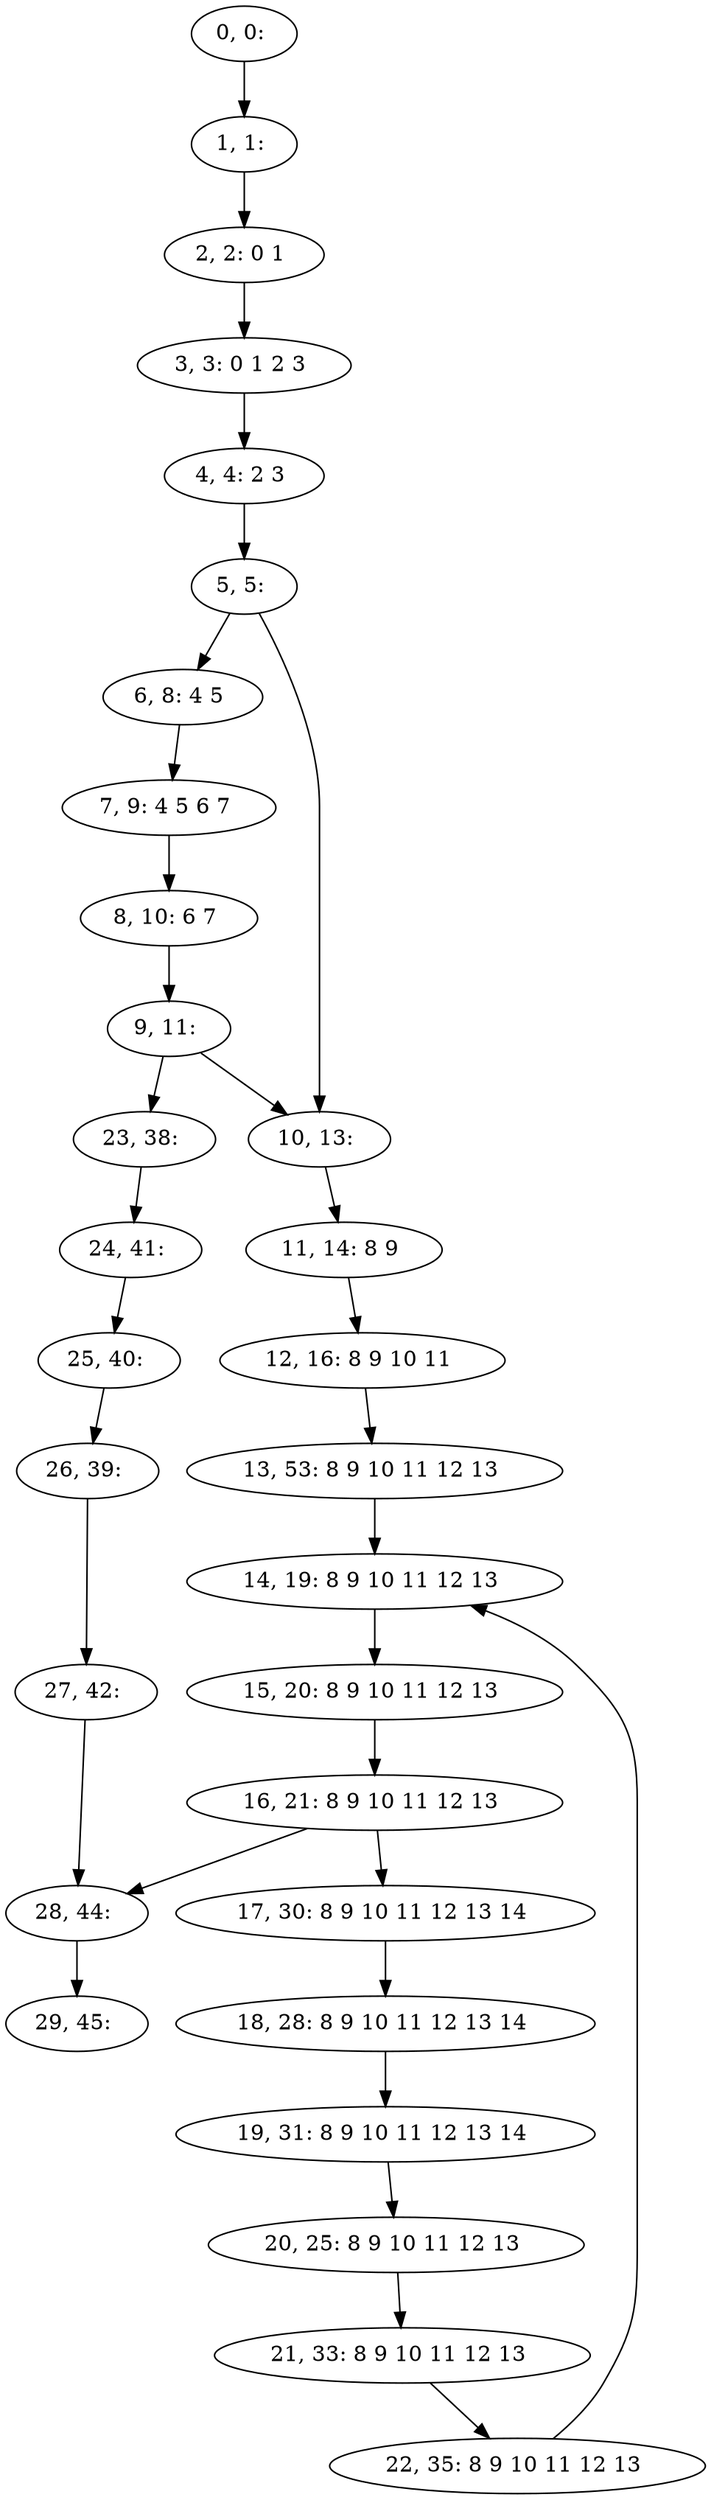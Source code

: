 digraph G {
0[label="0, 0: "];
1[label="1, 1: "];
2[label="2, 2: 0 1 "];
3[label="3, 3: 0 1 2 3 "];
4[label="4, 4: 2 3 "];
5[label="5, 5: "];
6[label="6, 8: 4 5 "];
7[label="7, 9: 4 5 6 7 "];
8[label="8, 10: 6 7 "];
9[label="9, 11: "];
10[label="10, 13: "];
11[label="11, 14: 8 9 "];
12[label="12, 16: 8 9 10 11 "];
13[label="13, 53: 8 9 10 11 12 13 "];
14[label="14, 19: 8 9 10 11 12 13 "];
15[label="15, 20: 8 9 10 11 12 13 "];
16[label="16, 21: 8 9 10 11 12 13 "];
17[label="17, 30: 8 9 10 11 12 13 14 "];
18[label="18, 28: 8 9 10 11 12 13 14 "];
19[label="19, 31: 8 9 10 11 12 13 14 "];
20[label="20, 25: 8 9 10 11 12 13 "];
21[label="21, 33: 8 9 10 11 12 13 "];
22[label="22, 35: 8 9 10 11 12 13 "];
23[label="23, 38: "];
24[label="24, 41: "];
25[label="25, 40: "];
26[label="26, 39: "];
27[label="27, 42: "];
28[label="28, 44: "];
29[label="29, 45: "];
0->1 ;
1->2 ;
2->3 ;
3->4 ;
4->5 ;
5->6 ;
5->10 ;
6->7 ;
7->8 ;
8->9 ;
9->10 ;
9->23 ;
10->11 ;
11->12 ;
12->13 ;
13->14 ;
14->15 ;
15->16 ;
16->17 ;
16->28 ;
17->18 ;
18->19 ;
19->20 ;
20->21 ;
21->22 ;
22->14 ;
23->24 ;
24->25 ;
25->26 ;
26->27 ;
27->28 ;
28->29 ;
}
